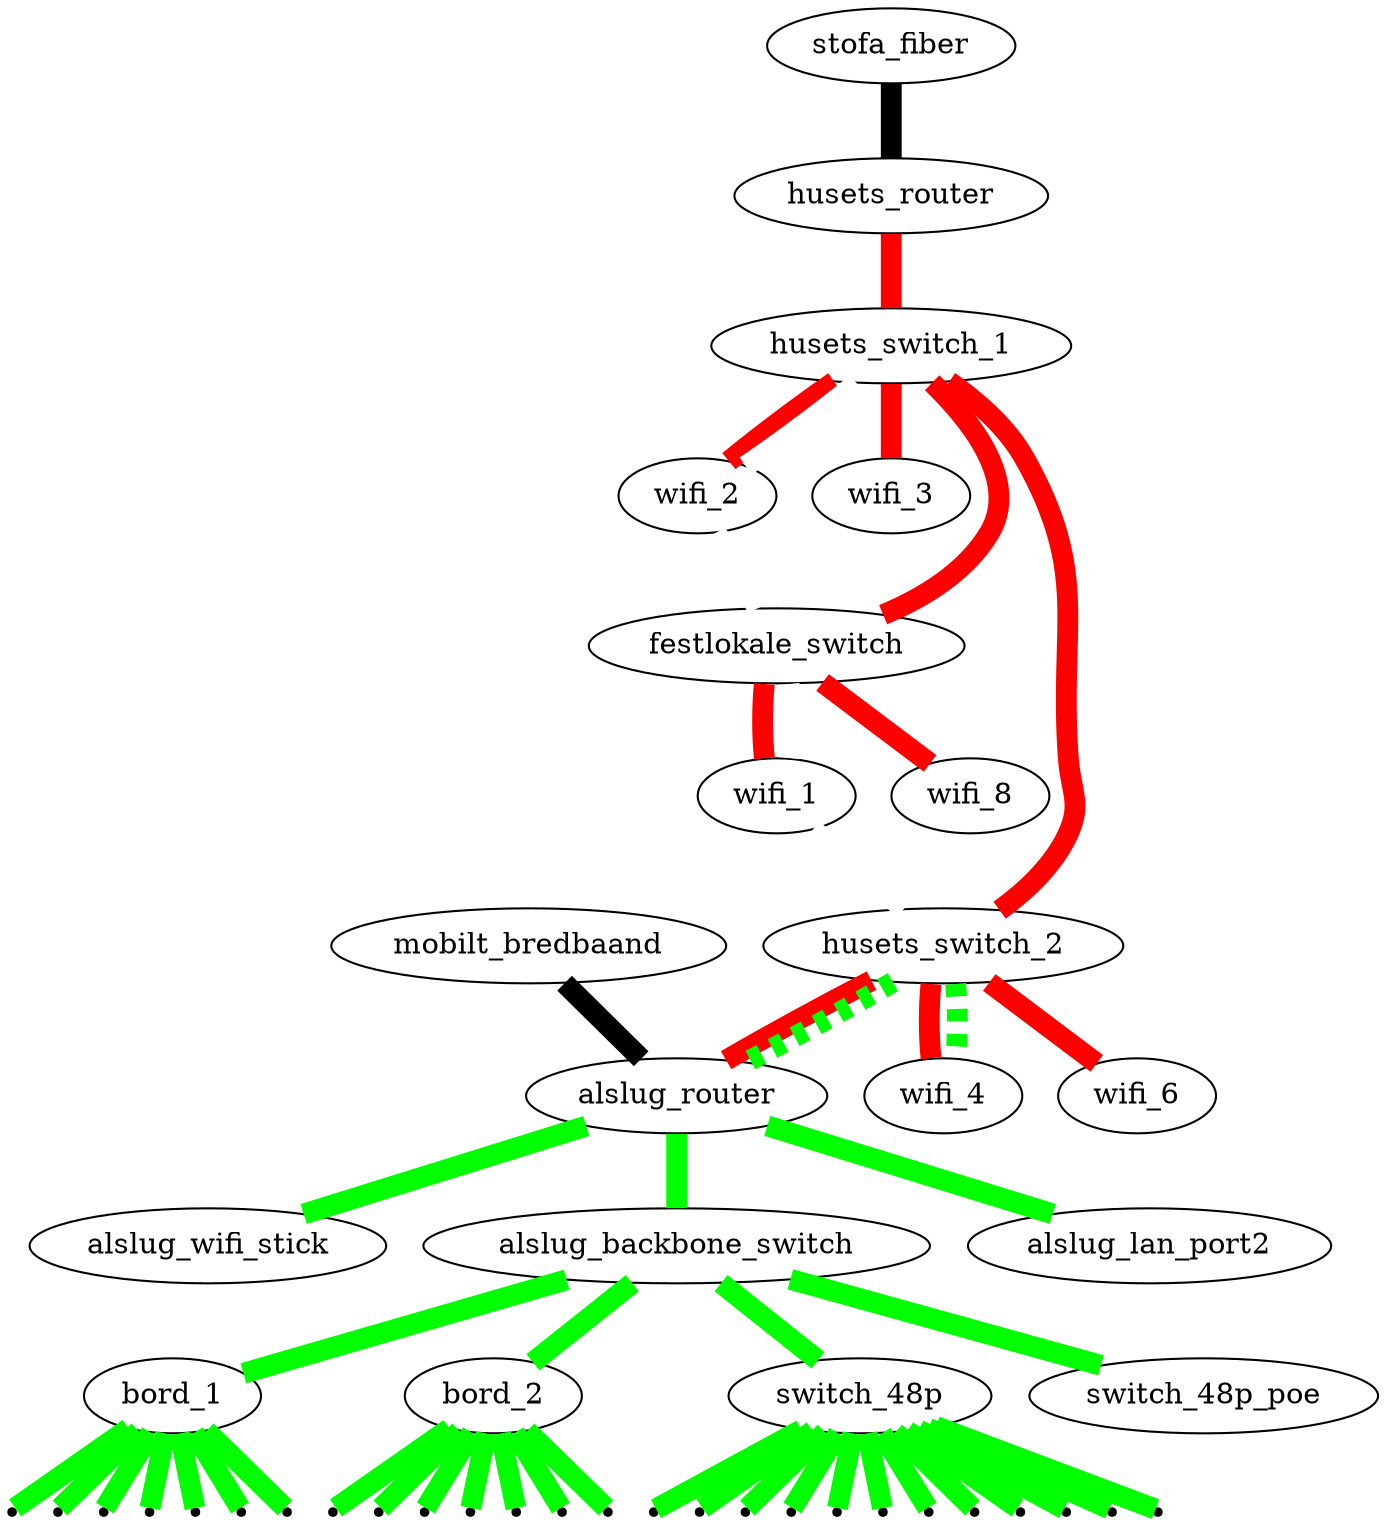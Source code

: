 digraph xxx {
#  link_12a [ shape=point ];
#  link_12b [ shape=point ];
#  link_12c [ shape=point ];
  edge [ dir=none penwidth=10 ];
  
  // Internet forbindelser
  stofa_fiber      -> husets_router [ fillcolor=black style=filled ];
  mobilt_bredbaand -> alslug_router [ fillcolor=black style=filled ];
  
  // Husets forbindelser
  edge  [ color=red style=solid ];
  husets_router -> husets_switch_1 -> { wifi_2 wifi_3 };
  husets_switch_1 -> #link_12a -> link_12b -> link_12c -> 
                                                          husets_switch_2 -> { wifi_4 wifi_6 alslug_router};
  husets_switch_1 -> festlokale_switch -> { wifi_1 wifi_8 };

  // VLAN forbindelser over bakkensbros netværk
  edge  [ color=green style=dashed ];
  husets_switch_2 -> { alslug_router wifi_4 };
  
  // Interne forbindelser
  edge [ color=green style=solid ];
  alslug_router -> { alslug_wifi_stick alslug_backbone_switch alslug_lan_port2 };
  alslug_backbone_switch -> { bord_1 bord_2 switch_48p switch_48p_poe }
  
  node [ shape=point ];
  bord_1 -> { bord_1_1 bord_1_2 bord_1_3 bord_1_4 bord_1_5 bord_1_6 bord_1_7 }
  bord_2 -> { bord_2_1 bord_2_2 bord_2_3 bord_2_4 bord_2_5 bord_2_6 bord_2_7 }
  switch_48p -> { switch_48p_1 switch_48p_2 switch_48p_3 switch_48p_4 switch_48p_5 switch_48p_6 switch_48p_7 switch_48p_8 switch_48p_9 switch_48p_10 switch_48p_11 switch_48p_12 }
  
  edge [ color=white ];
  husets_switch_1 -> wifi_2 -> festlokale_switch -> wifi_1 -> husets_switch_2;
}
